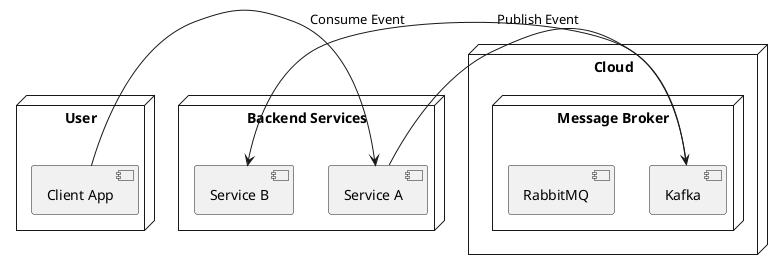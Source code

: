 @startuml
node "User" {
  [Client App]
}

node "Cloud" {
  node "Message Broker" {
    [Kafka] 
    [RabbitMQ]
  }
}

node "Backend Services" {
  [Service A]
  [Service B]
}

[Client App] -> [Service A]
[Service A] -> [Kafka] : Publish Event
[Kafka] -> [Service B] : Consume Event
@enduml